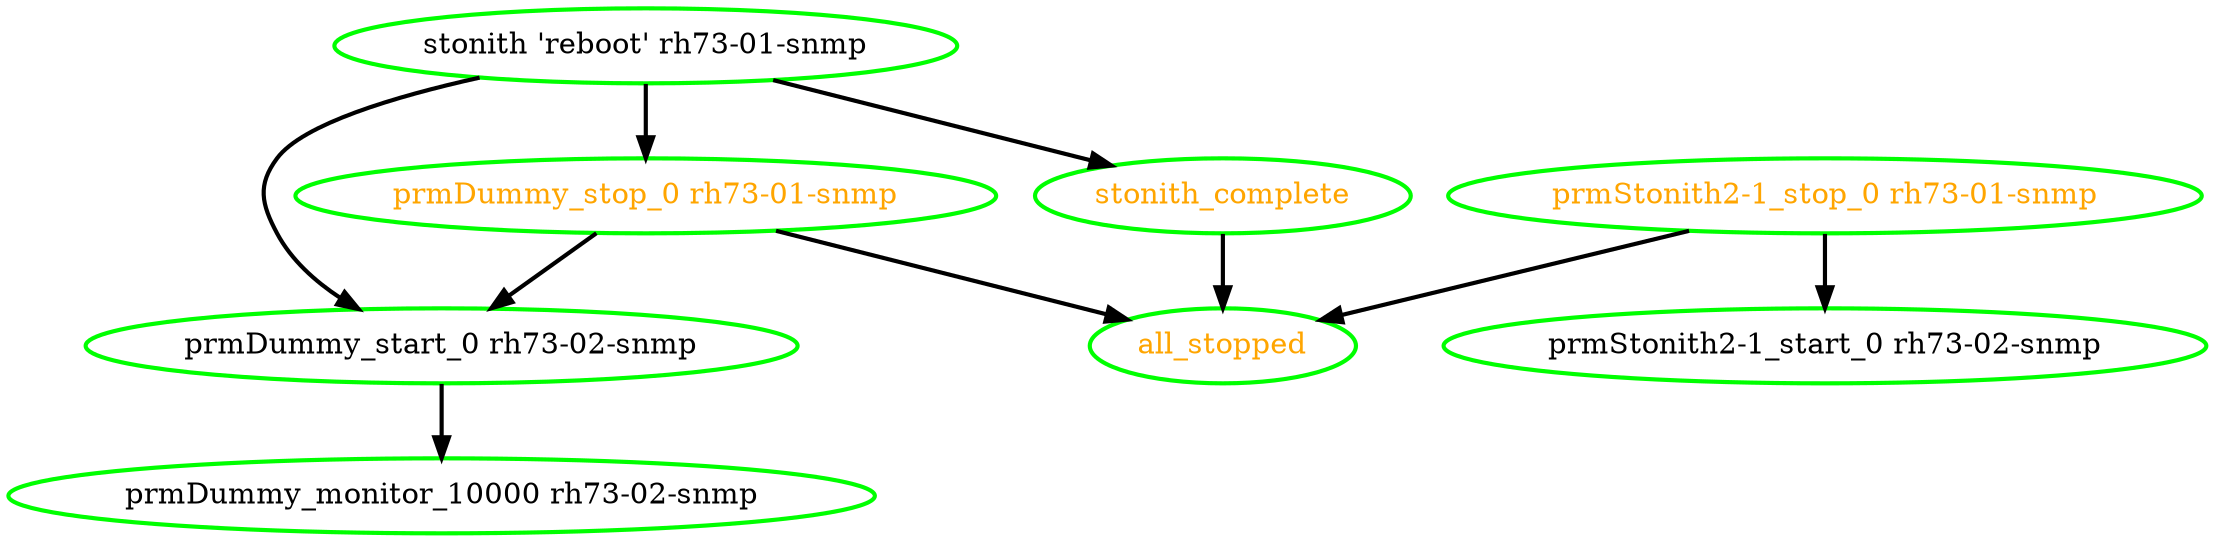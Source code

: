 digraph "g" {
"all_stopped" [ style=bold color="green" fontcolor="orange"]
"prmDummy_monitor_10000 rh73-02-snmp" [ style=bold color="green" fontcolor="black"]
"prmDummy_start_0 rh73-02-snmp" -> "prmDummy_monitor_10000 rh73-02-snmp" [ style = bold]
"prmDummy_start_0 rh73-02-snmp" [ style=bold color="green" fontcolor="black"]
"prmDummy_stop_0 rh73-01-snmp" -> "all_stopped" [ style = bold]
"prmDummy_stop_0 rh73-01-snmp" -> "prmDummy_start_0 rh73-02-snmp" [ style = bold]
"prmDummy_stop_0 rh73-01-snmp" [ style=bold color="green" fontcolor="orange"]
"prmStonith2-1_start_0 rh73-02-snmp" [ style=bold color="green" fontcolor="black"]
"prmStonith2-1_stop_0 rh73-01-snmp" -> "all_stopped" [ style = bold]
"prmStonith2-1_stop_0 rh73-01-snmp" -> "prmStonith2-1_start_0 rh73-02-snmp" [ style = bold]
"prmStonith2-1_stop_0 rh73-01-snmp" [ style=bold color="green" fontcolor="orange"]
"stonith 'reboot' rh73-01-snmp" -> "prmDummy_start_0 rh73-02-snmp" [ style = bold]
"stonith 'reboot' rh73-01-snmp" -> "prmDummy_stop_0 rh73-01-snmp" [ style = bold]
"stonith 'reboot' rh73-01-snmp" -> "stonith_complete" [ style = bold]
"stonith 'reboot' rh73-01-snmp" [ style=bold color="green" fontcolor="black"]
"stonith_complete" -> "all_stopped" [ style = bold]
"stonith_complete" [ style=bold color="green" fontcolor="orange"]
}
